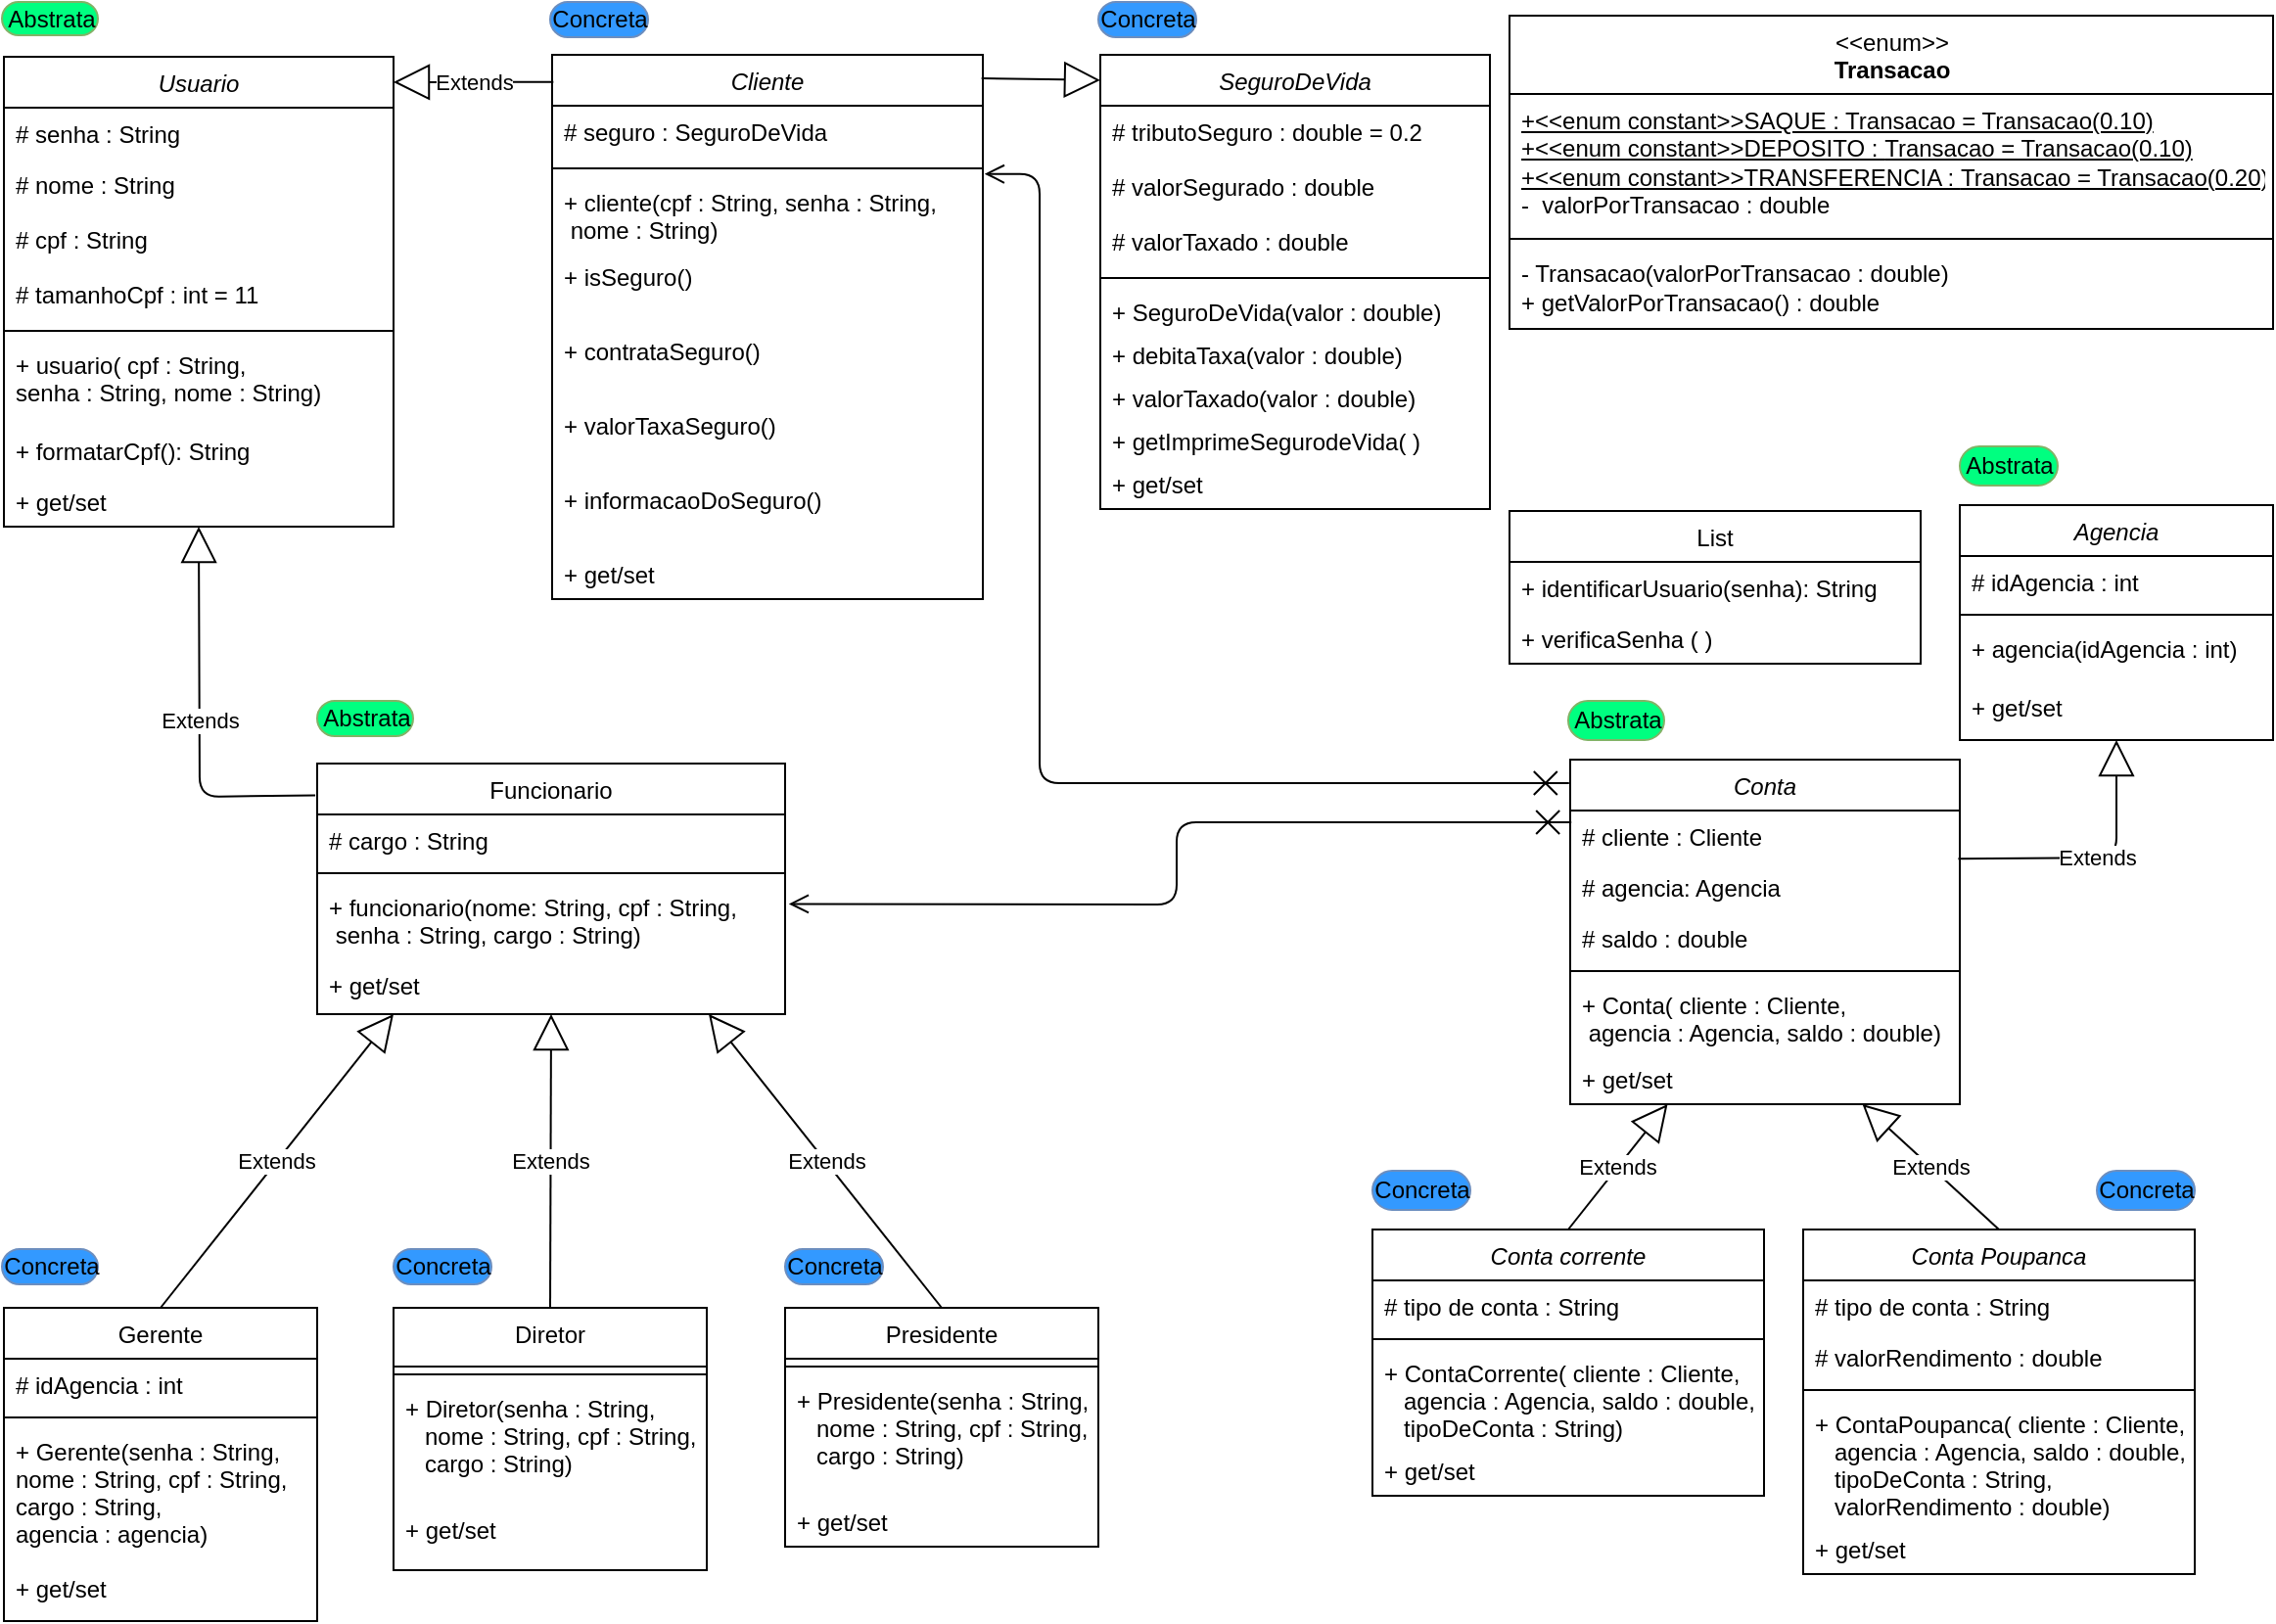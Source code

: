 <mxfile version="15.2.7" type="device" pages="2"><diagram id="C5RBs43oDa-KdzZeNtuy" name="Diagrama de Classes"><mxGraphModel dx="2016" dy="1168" grid="1" gridSize="10" guides="1" tooltips="1" connect="1" arrows="1" fold="1" page="1" pageScale="1" pageWidth="1169" pageHeight="827" math="0" shadow="0"><root><mxCell id="WIyWlLk6GJQsqaUBKTNV-0"/><mxCell id="WIyWlLk6GJQsqaUBKTNV-1" parent="WIyWlLk6GJQsqaUBKTNV-0"/><mxCell id="zkfFHV4jXpPFQw0GAbJ--0" value="Cliente" style="swimlane;fontStyle=2;align=center;verticalAlign=top;childLayout=stackLayout;horizontal=1;startSize=26;horizontalStack=0;resizeParent=1;resizeLast=0;collapsible=1;marginBottom=0;rounded=0;shadow=0;strokeWidth=1;" parent="WIyWlLk6GJQsqaUBKTNV-1" vertex="1"><mxGeometry x="-879" y="-800" width="220" height="278" as="geometry"><mxRectangle x="230" y="140" width="160" height="26" as="alternateBounds"/></mxGeometry></mxCell><mxCell id="QbFFDwUPYMrTCS0TCnIL-35" value="# seguro : SeguroDeVida" style="text;align=left;verticalAlign=top;spacingLeft=4;spacingRight=4;overflow=hidden;rotatable=0;points=[[0,0.5],[1,0.5]];portConstraint=eastwest;rounded=0;shadow=0;html=0;" parent="zkfFHV4jXpPFQw0GAbJ--0" vertex="1"><mxGeometry y="26" width="220" height="28" as="geometry"/></mxCell><mxCell id="zkfFHV4jXpPFQw0GAbJ--4" value="" style="line;html=1;strokeWidth=1;align=left;verticalAlign=middle;spacingTop=-1;spacingLeft=3;spacingRight=3;rotatable=0;labelPosition=right;points=[];portConstraint=eastwest;" parent="zkfFHV4jXpPFQw0GAbJ--0" vertex="1"><mxGeometry y="54" width="220" height="8" as="geometry"/></mxCell><mxCell id="zkfFHV4jXpPFQw0GAbJ--5" value="+ cliente(cpf : String, senha : String,&#10; nome : String)" style="text;align=left;verticalAlign=top;spacingLeft=4;spacingRight=4;overflow=hidden;rotatable=0;points=[[0,0.5],[1,0.5]];portConstraint=eastwest;" parent="zkfFHV4jXpPFQw0GAbJ--0" vertex="1"><mxGeometry y="62" width="220" height="38" as="geometry"/></mxCell><mxCell id="LfbIgIa1Yg919dlZeUTP-5" value="+ isSeguro()" style="text;align=left;verticalAlign=top;spacingLeft=4;spacingRight=4;overflow=hidden;rotatable=0;points=[[0,0.5],[1,0.5]];portConstraint=eastwest;" parent="zkfFHV4jXpPFQw0GAbJ--0" vertex="1"><mxGeometry y="100" width="220" height="38" as="geometry"/></mxCell><mxCell id="LfbIgIa1Yg919dlZeUTP-6" value="+ contrataSeguro()" style="text;align=left;verticalAlign=top;spacingLeft=4;spacingRight=4;overflow=hidden;rotatable=0;points=[[0,0.5],[1,0.5]];portConstraint=eastwest;" parent="zkfFHV4jXpPFQw0GAbJ--0" vertex="1"><mxGeometry y="138" width="220" height="38" as="geometry"/></mxCell><mxCell id="LfbIgIa1Yg919dlZeUTP-7" value="+ valorTaxaSeguro()" style="text;align=left;verticalAlign=top;spacingLeft=4;spacingRight=4;overflow=hidden;rotatable=0;points=[[0,0.5],[1,0.5]];portConstraint=eastwest;" parent="zkfFHV4jXpPFQw0GAbJ--0" vertex="1"><mxGeometry y="176" width="220" height="38" as="geometry"/></mxCell><mxCell id="LfbIgIa1Yg919dlZeUTP-8" value="+ informacaoDoSeguro()" style="text;align=left;verticalAlign=top;spacingLeft=4;spacingRight=4;overflow=hidden;rotatable=0;points=[[0,0.5],[1,0.5]];portConstraint=eastwest;" parent="zkfFHV4jXpPFQw0GAbJ--0" vertex="1"><mxGeometry y="214" width="220" height="38" as="geometry"/></mxCell><mxCell id="LfbIgIa1Yg919dlZeUTP-10" value="+ get/set" style="text;align=left;verticalAlign=top;spacingLeft=4;spacingRight=4;overflow=hidden;rotatable=0;points=[[0,0.5],[1,0.5]];portConstraint=eastwest;" parent="zkfFHV4jXpPFQw0GAbJ--0" vertex="1"><mxGeometry y="252" width="220" height="26" as="geometry"/></mxCell><mxCell id="zkfFHV4jXpPFQw0GAbJ--6" value="Funcionario" style="swimlane;fontStyle=0;align=center;verticalAlign=top;childLayout=stackLayout;horizontal=1;startSize=26;horizontalStack=0;resizeParent=1;resizeLast=0;collapsible=1;marginBottom=0;rounded=0;shadow=0;strokeWidth=1;" parent="WIyWlLk6GJQsqaUBKTNV-1" vertex="1"><mxGeometry x="-999" y="-438" width="239" height="128" as="geometry"><mxRectangle x="130" y="380" width="160" height="26" as="alternateBounds"/></mxGeometry></mxCell><mxCell id="zkfFHV4jXpPFQw0GAbJ--11" value="# cargo : String" style="text;align=left;verticalAlign=top;spacingLeft=4;spacingRight=4;overflow=hidden;rotatable=0;points=[[0,0.5],[1,0.5]];portConstraint=eastwest;" parent="zkfFHV4jXpPFQw0GAbJ--6" vertex="1"><mxGeometry y="26" width="239" height="26" as="geometry"/></mxCell><mxCell id="zkfFHV4jXpPFQw0GAbJ--9" value="" style="line;html=1;strokeWidth=1;align=left;verticalAlign=middle;spacingTop=-1;spacingLeft=3;spacingRight=3;rotatable=0;labelPosition=right;points=[];portConstraint=eastwest;" parent="zkfFHV4jXpPFQw0GAbJ--6" vertex="1"><mxGeometry y="52" width="239" height="8" as="geometry"/></mxCell><mxCell id="QbFFDwUPYMrTCS0TCnIL-40" value="+ funcionario(nome: String, cpf : String,&#10; senha : String, cargo : String)" style="text;align=left;verticalAlign=top;spacingLeft=4;spacingRight=4;overflow=hidden;rotatable=0;points=[[0,0.5],[1,0.5]];portConstraint=eastwest;" parent="zkfFHV4jXpPFQw0GAbJ--6" vertex="1"><mxGeometry y="60" width="239" height="40" as="geometry"/></mxCell><mxCell id="LfbIgIa1Yg919dlZeUTP-16" value="+ get/set" style="text;align=left;verticalAlign=top;spacingLeft=4;spacingRight=4;overflow=hidden;rotatable=0;points=[[0,0.5],[1,0.5]];portConstraint=eastwest;" parent="zkfFHV4jXpPFQw0GAbJ--6" vertex="1"><mxGeometry y="100" width="239" height="26" as="geometry"/></mxCell><mxCell id="zkfFHV4jXpPFQw0GAbJ--13" value="Presidente" style="swimlane;fontStyle=0;align=center;verticalAlign=top;childLayout=stackLayout;horizontal=1;startSize=26;horizontalStack=0;resizeParent=1;resizeLast=0;collapsible=1;marginBottom=0;rounded=0;shadow=0;strokeWidth=1;" parent="WIyWlLk6GJQsqaUBKTNV-1" vertex="1"><mxGeometry x="-760" y="-160" width="160" height="122" as="geometry"><mxRectangle x="340" y="380" width="170" height="26" as="alternateBounds"/></mxGeometry></mxCell><mxCell id="zkfFHV4jXpPFQw0GAbJ--15" value="" style="line;html=1;strokeWidth=1;align=left;verticalAlign=middle;spacingTop=-1;spacingLeft=3;spacingRight=3;rotatable=0;labelPosition=right;points=[];portConstraint=eastwest;" parent="zkfFHV4jXpPFQw0GAbJ--13" vertex="1"><mxGeometry y="26" width="160" height="8" as="geometry"/></mxCell><mxCell id="LfbIgIa1Yg919dlZeUTP-31" value="+ Presidente(senha : String,&#10;   nome : String, cpf : String,&#10;   cargo : String)" style="text;align=left;verticalAlign=top;spacingLeft=4;spacingRight=4;overflow=hidden;rotatable=0;points=[[0,0.5],[1,0.5]];portConstraint=eastwest;" parent="zkfFHV4jXpPFQw0GAbJ--13" vertex="1"><mxGeometry y="34" width="160" height="62" as="geometry"/></mxCell><mxCell id="LfbIgIa1Yg919dlZeUTP-15" value="+ get/set" style="text;align=left;verticalAlign=top;spacingLeft=4;spacingRight=4;overflow=hidden;rotatable=0;points=[[0,0.5],[1,0.5]];portConstraint=eastwest;" parent="zkfFHV4jXpPFQw0GAbJ--13" vertex="1"><mxGeometry y="96" width="160" height="26" as="geometry"/></mxCell><mxCell id="4KtoaAKaffqMT04K25D1-0" value="Conta" style="swimlane;fontStyle=2;align=center;verticalAlign=top;childLayout=stackLayout;horizontal=1;startSize=26;horizontalStack=0;resizeParent=1;resizeLast=0;collapsible=1;marginBottom=0;rounded=0;shadow=0;strokeWidth=1;" parent="WIyWlLk6GJQsqaUBKTNV-1" vertex="1"><mxGeometry x="-359" y="-440" width="199" height="176" as="geometry"><mxRectangle x="230" y="140" width="160" height="26" as="alternateBounds"/></mxGeometry></mxCell><mxCell id="4KtoaAKaffqMT04K25D1-1" value="# cliente : Cliente" style="text;align=left;verticalAlign=top;spacingLeft=4;spacingRight=4;overflow=hidden;rotatable=0;points=[[0,0.5],[1,0.5]];portConstraint=eastwest;" parent="4KtoaAKaffqMT04K25D1-0" vertex="1"><mxGeometry y="26" width="199" height="26" as="geometry"/></mxCell><mxCell id="LfbIgIa1Yg919dlZeUTP-0" value="# agencia: Agencia" style="text;align=left;verticalAlign=top;spacingLeft=4;spacingRight=4;overflow=hidden;rotatable=0;points=[[0,0.5],[1,0.5]];portConstraint=eastwest;" parent="4KtoaAKaffqMT04K25D1-0" vertex="1"><mxGeometry y="52" width="199" height="26" as="geometry"/></mxCell><mxCell id="4KtoaAKaffqMT04K25D1-3" value="# saldo : double" style="text;align=left;verticalAlign=top;spacingLeft=4;spacingRight=4;overflow=hidden;rotatable=0;points=[[0,0.5],[1,0.5]];portConstraint=eastwest;rounded=0;shadow=0;html=0;" parent="4KtoaAKaffqMT04K25D1-0" vertex="1"><mxGeometry y="78" width="199" height="26" as="geometry"/></mxCell><mxCell id="4KtoaAKaffqMT04K25D1-4" value="" style="line;html=1;strokeWidth=1;align=left;verticalAlign=middle;spacingTop=-1;spacingLeft=3;spacingRight=3;rotatable=0;labelPosition=right;points=[];portConstraint=eastwest;" parent="4KtoaAKaffqMT04K25D1-0" vertex="1"><mxGeometry y="104" width="199" height="8" as="geometry"/></mxCell><mxCell id="QbFFDwUPYMrTCS0TCnIL-39" value="+ Conta( cliente : Cliente,&#10; agencia : Agencia, saldo : double)" style="text;align=left;verticalAlign=top;spacingLeft=4;spacingRight=4;overflow=hidden;rotatable=0;points=[[0,0.5],[1,0.5]];portConstraint=eastwest;rounded=0;shadow=0;html=0;" parent="4KtoaAKaffqMT04K25D1-0" vertex="1"><mxGeometry y="112" width="199" height="38" as="geometry"/></mxCell><mxCell id="LfbIgIa1Yg919dlZeUTP-12" value="+ get/set" style="text;align=left;verticalAlign=top;spacingLeft=4;spacingRight=4;overflow=hidden;rotatable=0;points=[[0,0.5],[1,0.5]];portConstraint=eastwest;" parent="4KtoaAKaffqMT04K25D1-0" vertex="1"><mxGeometry y="150" width="199" height="26" as="geometry"/></mxCell><mxCell id="4KtoaAKaffqMT04K25D1-6" value="Conta corrente" style="swimlane;fontStyle=2;align=center;verticalAlign=top;childLayout=stackLayout;horizontal=1;startSize=26;horizontalStack=0;resizeParent=1;resizeLast=0;collapsible=1;marginBottom=0;rounded=0;shadow=0;strokeWidth=1;" parent="WIyWlLk6GJQsqaUBKTNV-1" vertex="1"><mxGeometry x="-460" y="-200" width="200" height="136" as="geometry"><mxRectangle x="230" y="140" width="160" height="26" as="alternateBounds"/></mxGeometry></mxCell><mxCell id="4KtoaAKaffqMT04K25D1-7" value="# tipo de conta : String" style="text;align=left;verticalAlign=top;spacingLeft=4;spacingRight=4;overflow=hidden;rotatable=0;points=[[0,0.5],[1,0.5]];portConstraint=eastwest;" parent="4KtoaAKaffqMT04K25D1-6" vertex="1"><mxGeometry y="26" width="200" height="26" as="geometry"/></mxCell><mxCell id="4KtoaAKaffqMT04K25D1-9" value="" style="line;html=1;strokeWidth=1;align=left;verticalAlign=middle;spacingTop=-1;spacingLeft=3;spacingRight=3;rotatable=0;labelPosition=right;points=[];portConstraint=eastwest;" parent="4KtoaAKaffqMT04K25D1-6" vertex="1"><mxGeometry y="52" width="200" height="8" as="geometry"/></mxCell><mxCell id="LfbIgIa1Yg919dlZeUTP-32" value="+ ContaCorrente( cliente : Cliente,&#10;   agencia : Agencia, saldo : double, &#10;   tipoDeConta : String)" style="text;align=left;verticalAlign=top;spacingLeft=4;spacingRight=4;overflow=hidden;rotatable=0;points=[[0,0.5],[1,0.5]];portConstraint=eastwest;rounded=0;shadow=0;html=0;" parent="4KtoaAKaffqMT04K25D1-6" vertex="1"><mxGeometry y="60" width="200" height="50" as="geometry"/></mxCell><mxCell id="LfbIgIa1Yg919dlZeUTP-17" value="+ get/set" style="text;align=left;verticalAlign=top;spacingLeft=4;spacingRight=4;overflow=hidden;rotatable=0;points=[[0,0.5],[1,0.5]];portConstraint=eastwest;" parent="4KtoaAKaffqMT04K25D1-6" vertex="1"><mxGeometry y="110" width="200" height="26" as="geometry"/></mxCell><mxCell id="4KtoaAKaffqMT04K25D1-12" value="Conta Poupanca" style="swimlane;fontStyle=2;align=center;verticalAlign=top;childLayout=stackLayout;horizontal=1;startSize=26;horizontalStack=0;resizeParent=1;resizeLast=0;collapsible=1;marginBottom=0;rounded=0;shadow=0;strokeWidth=1;flipH=0;" parent="WIyWlLk6GJQsqaUBKTNV-1" vertex="1"><mxGeometry x="-240" y="-200" width="200" height="176" as="geometry"><mxRectangle x="230" y="140" width="160" height="26" as="alternateBounds"/></mxGeometry></mxCell><mxCell id="4KtoaAKaffqMT04K25D1-13" value="# tipo de conta : String" style="text;align=left;verticalAlign=top;spacingLeft=4;spacingRight=4;overflow=hidden;rotatable=0;points=[[0,0.5],[1,0.5]];portConstraint=eastwest;" parent="4KtoaAKaffqMT04K25D1-12" vertex="1"><mxGeometry y="26" width="200" height="26" as="geometry"/></mxCell><mxCell id="rZkPJsxUIZflsDal4IxP-16" value="# valorRendimento : double" style="text;align=left;verticalAlign=top;spacingLeft=4;spacingRight=4;overflow=hidden;rotatable=0;points=[[0,0.5],[1,0.5]];portConstraint=eastwest;" parent="4KtoaAKaffqMT04K25D1-12" vertex="1"><mxGeometry y="52" width="200" height="26" as="geometry"/></mxCell><mxCell id="4KtoaAKaffqMT04K25D1-14" value="" style="line;html=1;strokeWidth=1;align=left;verticalAlign=middle;spacingTop=-1;spacingLeft=3;spacingRight=3;rotatable=0;labelPosition=right;points=[];portConstraint=eastwest;" parent="4KtoaAKaffqMT04K25D1-12" vertex="1"><mxGeometry y="78" width="200" height="8" as="geometry"/></mxCell><mxCell id="LfbIgIa1Yg919dlZeUTP-33" value="+ ContaPoupanca( cliente : Cliente,&#10;   agencia : Agencia, saldo : double, &#10;   tipoDeConta : String, &#10;   valorRendimento : double)" style="text;align=left;verticalAlign=top;spacingLeft=4;spacingRight=4;overflow=hidden;rotatable=0;points=[[0,0.5],[1,0.5]];portConstraint=eastwest;rounded=0;shadow=0;html=0;" parent="4KtoaAKaffqMT04K25D1-12" vertex="1"><mxGeometry y="86" width="200" height="64" as="geometry"/></mxCell><mxCell id="LfbIgIa1Yg919dlZeUTP-18" value="+ get/set" style="text;align=left;verticalAlign=top;spacingLeft=4;spacingRight=4;overflow=hidden;rotatable=0;points=[[0,0.5],[1,0.5]];portConstraint=eastwest;" parent="4KtoaAKaffqMT04K25D1-12" vertex="1"><mxGeometry y="150" width="200" height="26" as="geometry"/></mxCell><mxCell id="4KtoaAKaffqMT04K25D1-17" value="Gerente" style="swimlane;fontStyle=0;align=center;verticalAlign=top;childLayout=stackLayout;horizontal=1;startSize=26;horizontalStack=0;resizeParent=1;resizeLast=0;collapsible=1;marginBottom=0;rounded=0;shadow=0;strokeWidth=1;" parent="WIyWlLk6GJQsqaUBKTNV-1" vertex="1"><mxGeometry x="-1159" y="-160" width="160" height="160" as="geometry"><mxRectangle x="130" y="380" width="160" height="26" as="alternateBounds"/></mxGeometry></mxCell><mxCell id="4KtoaAKaffqMT04K25D1-18" value="# idAgencia : int" style="text;align=left;verticalAlign=top;spacingLeft=4;spacingRight=4;overflow=hidden;rotatable=0;points=[[0,0.5],[1,0.5]];portConstraint=eastwest;rounded=0;shadow=0;html=0;" parent="4KtoaAKaffqMT04K25D1-17" vertex="1"><mxGeometry y="26" width="160" height="26" as="geometry"/></mxCell><mxCell id="4KtoaAKaffqMT04K25D1-19" value="" style="line;html=1;strokeWidth=1;align=left;verticalAlign=middle;spacingTop=-1;spacingLeft=3;spacingRight=3;rotatable=0;labelPosition=right;points=[];portConstraint=eastwest;" parent="4KtoaAKaffqMT04K25D1-17" vertex="1"><mxGeometry y="52" width="160" height="8" as="geometry"/></mxCell><mxCell id="LfbIgIa1Yg919dlZeUTP-28" value="+ Gerente(senha : String,&#10;nome : String, cpf : String,&#10;cargo : String, &#10;agencia : agencia)" style="text;align=left;verticalAlign=top;spacingLeft=4;spacingRight=4;overflow=hidden;rotatable=0;points=[[0,0.5],[1,0.5]];portConstraint=eastwest;" parent="4KtoaAKaffqMT04K25D1-17" vertex="1"><mxGeometry y="60" width="160" height="70" as="geometry"/></mxCell><mxCell id="LfbIgIa1Yg919dlZeUTP-13" value="+ get/set" style="text;align=left;verticalAlign=top;spacingLeft=4;spacingRight=4;overflow=hidden;rotatable=0;points=[[0,0.5],[1,0.5]];portConstraint=eastwest;" parent="4KtoaAKaffqMT04K25D1-17" vertex="1"><mxGeometry y="130" width="160" height="26" as="geometry"/></mxCell><mxCell id="4KtoaAKaffqMT04K25D1-22" value="Diretor" style="swimlane;fontStyle=0;align=center;verticalAlign=top;childLayout=stackLayout;horizontal=1;startSize=30;horizontalStack=0;resizeParent=1;resizeLast=0;collapsible=1;marginBottom=0;rounded=0;shadow=0;strokeWidth=1;" parent="WIyWlLk6GJQsqaUBKTNV-1" vertex="1"><mxGeometry x="-960" y="-160" width="160" height="134" as="geometry"><mxRectangle x="340" y="380" width="170" height="26" as="alternateBounds"/></mxGeometry></mxCell><mxCell id="4KtoaAKaffqMT04K25D1-23" value="" style="line;html=1;strokeWidth=1;align=left;verticalAlign=middle;spacingTop=-1;spacingLeft=3;spacingRight=3;rotatable=0;labelPosition=right;points=[];portConstraint=eastwest;" parent="4KtoaAKaffqMT04K25D1-22" vertex="1"><mxGeometry y="30" width="160" height="8" as="geometry"/></mxCell><mxCell id="LfbIgIa1Yg919dlZeUTP-30" value="+ Diretor(senha : String,&#10;   nome : String, cpf : String,&#10;   cargo : String)" style="text;align=left;verticalAlign=top;spacingLeft=4;spacingRight=4;overflow=hidden;rotatable=0;points=[[0,0.5],[1,0.5]];portConstraint=eastwest;" parent="4KtoaAKaffqMT04K25D1-22" vertex="1"><mxGeometry y="38" width="160" height="62" as="geometry"/></mxCell><mxCell id="LfbIgIa1Yg919dlZeUTP-14" value="+ get/set" style="text;align=left;verticalAlign=top;spacingLeft=4;spacingRight=4;overflow=hidden;rotatable=0;points=[[0,0.5],[1,0.5]];portConstraint=eastwest;" parent="4KtoaAKaffqMT04K25D1-22" vertex="1"><mxGeometry y="100" width="160" height="26" as="geometry"/></mxCell><mxCell id="QbFFDwUPYMrTCS0TCnIL-2" value="Extends" style="endArrow=block;endSize=16;endFill=0;html=1;exitX=0.5;exitY=0;exitDx=0;exitDy=0;entryX=0.75;entryY=1;entryDx=0;entryDy=0;" parent="WIyWlLk6GJQsqaUBKTNV-1" source="4KtoaAKaffqMT04K25D1-12" target="4KtoaAKaffqMT04K25D1-0" edge="1"><mxGeometry width="160" relative="1" as="geometry"><mxPoint x="-419" y="-48" as="sourcePoint"/><mxPoint x="-349" y="-148" as="targetPoint"/><Array as="points"/></mxGeometry></mxCell><mxCell id="QbFFDwUPYMrTCS0TCnIL-3" value="Extends" style="endArrow=block;endSize=16;endFill=0;html=1;exitX=0.5;exitY=0;exitDx=0;exitDy=0;entryX=0.5;entryY=1;entryDx=0;entryDy=0;" parent="WIyWlLk6GJQsqaUBKTNV-1" source="4KtoaAKaffqMT04K25D1-22" target="zkfFHV4jXpPFQw0GAbJ--6" edge="1"><mxGeometry width="160" relative="1" as="geometry"><mxPoint x="-938" y="-228" as="sourcePoint"/><mxPoint x="-778" y="-228" as="targetPoint"/></mxGeometry></mxCell><mxCell id="QbFFDwUPYMrTCS0TCnIL-4" value="Extends" style="endArrow=block;endSize=16;endFill=0;html=1;exitX=0.5;exitY=0;exitDx=0;exitDy=0;" parent="WIyWlLk6GJQsqaUBKTNV-1" source="4KtoaAKaffqMT04K25D1-17" edge="1"><mxGeometry width="160" relative="1" as="geometry"><mxPoint x="-1098" y="-228" as="sourcePoint"/><mxPoint x="-960" y="-310" as="targetPoint"/></mxGeometry></mxCell><mxCell id="QbFFDwUPYMrTCS0TCnIL-5" value="Extends" style="endArrow=block;endSize=16;endFill=0;html=1;exitX=0.5;exitY=0;exitDx=0;exitDy=0;" parent="WIyWlLk6GJQsqaUBKTNV-1" source="zkfFHV4jXpPFQw0GAbJ--13" edge="1"><mxGeometry width="160" relative="1" as="geometry"><mxPoint x="-788" y="-228" as="sourcePoint"/><mxPoint x="-799" y="-310" as="targetPoint"/></mxGeometry></mxCell><mxCell id="QbFFDwUPYMrTCS0TCnIL-1" value="Extends" style="endArrow=block;endSize=16;endFill=0;html=1;exitX=0.5;exitY=0;exitDx=0;exitDy=0;entryX=0.25;entryY=1;entryDx=0;entryDy=0;" parent="WIyWlLk6GJQsqaUBKTNV-1" source="4KtoaAKaffqMT04K25D1-6" target="4KtoaAKaffqMT04K25D1-0" edge="1"><mxGeometry width="160" relative="1" as="geometry"><mxPoint x="-519" y="-158" as="sourcePoint"/><mxPoint x="-329" y="-128" as="targetPoint"/></mxGeometry></mxCell><mxCell id="QbFFDwUPYMrTCS0TCnIL-9" value="Concreta" style="html=1;dashed=0;rounded=1;absoluteArcSize=1;arcSize=20;verticalAlign=middle;align=center;fillColor=#3399FF;strokeColor=#6c8ebf;" parent="WIyWlLk6GJQsqaUBKTNV-1" vertex="1"><mxGeometry x="-880" y="-827" width="50" height="18" as="geometry"/></mxCell><mxCell id="QbFFDwUPYMrTCS0TCnIL-11" value="Concreta" style="html=1;dashed=0;rounded=1;absoluteArcSize=1;arcSize=20;verticalAlign=middle;align=center;fillColor=#3399FF;strokeColor=#6c8ebf;" parent="WIyWlLk6GJQsqaUBKTNV-1" vertex="1"><mxGeometry x="-1160" y="-190" width="49" height="18" as="geometry"/></mxCell><mxCell id="QbFFDwUPYMrTCS0TCnIL-12" value="Concreta" style="html=1;dashed=0;rounded=1;absoluteArcSize=1;arcSize=20;verticalAlign=middle;align=center;fillColor=#3399FF;strokeColor=#6c8ebf;" parent="WIyWlLk6GJQsqaUBKTNV-1" vertex="1"><mxGeometry x="-960" y="-190" width="50" height="18" as="geometry"/></mxCell><mxCell id="QbFFDwUPYMrTCS0TCnIL-13" value="Concreta" style="html=1;dashed=0;rounded=1;absoluteArcSize=1;arcSize=20;verticalAlign=middle;align=center;fillColor=#3399FF;strokeColor=#6c8ebf;" parent="WIyWlLk6GJQsqaUBKTNV-1" vertex="1"><mxGeometry x="-760" y="-190" width="50" height="18" as="geometry"/></mxCell><mxCell id="QbFFDwUPYMrTCS0TCnIL-14" value="Concreta" style="html=1;dashed=0;rounded=1;absoluteArcSize=1;arcSize=20;verticalAlign=middle;align=center;fillColor=#3399FF;strokeColor=#6c8ebf;" parent="WIyWlLk6GJQsqaUBKTNV-1" vertex="1"><mxGeometry x="-460" y="-230" width="50" height="20" as="geometry"/></mxCell><mxCell id="QbFFDwUPYMrTCS0TCnIL-15" value="Concreta" style="html=1;dashed=0;rounded=1;absoluteArcSize=1;arcSize=20;verticalAlign=middle;align=center;fillColor=#3399FF;strokeColor=#6c8ebf;" parent="WIyWlLk6GJQsqaUBKTNV-1" vertex="1"><mxGeometry x="-90" y="-230" width="50" height="20" as="geometry"/></mxCell><mxCell id="QbFFDwUPYMrTCS0TCnIL-16" value="Abstrata" style="html=1;dashed=0;rounded=1;absoluteArcSize=1;arcSize=20;verticalAlign=middle;align=center;fillColor=#00FF80;strokeColor=#82b366;" parent="WIyWlLk6GJQsqaUBKTNV-1" vertex="1"><mxGeometry x="-999" y="-470" width="49" height="18" as="geometry"/></mxCell><mxCell id="QbFFDwUPYMrTCS0TCnIL-19" value="Abstrata" style="html=1;dashed=0;rounded=1;absoluteArcSize=1;arcSize=20;verticalAlign=middle;align=center;fillColor=#00FF80;strokeColor=#82b366;" parent="WIyWlLk6GJQsqaUBKTNV-1" vertex="1"><mxGeometry x="-360" y="-470" width="49" height="20" as="geometry"/></mxCell><mxCell id="QbFFDwUPYMrTCS0TCnIL-22" value="" style="endArrow=open;startArrow=cross;endFill=0;startFill=0;endSize=8;startSize=10;html=1;exitX=-0.003;exitY=0.068;exitDx=0;exitDy=0;exitPerimeter=0;entryX=1.004;entryY=-0.031;entryDx=0;entryDy=0;entryPerimeter=0;" parent="WIyWlLk6GJQsqaUBKTNV-1" source="4KtoaAKaffqMT04K25D1-0" target="zkfFHV4jXpPFQw0GAbJ--5" edge="1"><mxGeometry width="160" relative="1" as="geometry"><mxPoint x="-799" y="-718" as="sourcePoint"/><mxPoint x="-660" y="-737" as="targetPoint"/><Array as="points"><mxPoint x="-630" y="-428"/><mxPoint x="-630" y="-739"/></Array></mxGeometry></mxCell><mxCell id="QbFFDwUPYMrTCS0TCnIL-23" value="" style="endArrow=open;startArrow=cross;endFill=0;startFill=0;endSize=8;startSize=10;html=1;entryX=1.008;entryY=0.293;entryDx=0;entryDy=0;entryPerimeter=0;exitX=0.003;exitY=0.232;exitDx=0;exitDy=0;exitPerimeter=0;" parent="WIyWlLk6GJQsqaUBKTNV-1" source="4KtoaAKaffqMT04K25D1-1" target="QbFFDwUPYMrTCS0TCnIL-40" edge="1"><mxGeometry width="160" relative="1" as="geometry"><mxPoint x="-481" y="-480" as="sourcePoint"/><mxPoint x="-750" y="-420" as="targetPoint"/><Array as="points"><mxPoint x="-400" y="-408"/><mxPoint x="-560" y="-408"/><mxPoint x="-560" y="-366"/></Array></mxGeometry></mxCell><mxCell id="QbFFDwUPYMrTCS0TCnIL-32" value="&amp;lt;&amp;lt;enum&amp;gt;&amp;gt;&lt;br&gt;&lt;b&gt;Transacao&lt;/b&gt;" style="swimlane;fontStyle=0;align=center;verticalAlign=top;childLayout=stackLayout;horizontal=1;startSize=40;horizontalStack=0;resizeParent=1;resizeParentMax=0;resizeLast=0;collapsible=0;marginBottom=0;html=1;" parent="WIyWlLk6GJQsqaUBKTNV-1" vertex="1"><mxGeometry x="-390" y="-820" width="390" height="160" as="geometry"/></mxCell><mxCell id="4ah1dCuO7zbOg7GCQBhM-1" value="&lt;u&gt;+&amp;lt;&amp;lt;enum constant&amp;gt;&amp;gt;SAQUE : Transacao = Transacao(0.10)&lt;/u&gt;&lt;u&gt;&lt;br&gt;+&amp;lt;&amp;lt;enum constant&amp;gt;&amp;gt;DEPOSITO :&amp;nbsp;&lt;/u&gt;&lt;u&gt;Transacao = Transacao(0.10)&lt;/u&gt;&lt;u&gt;&lt;br&gt;&lt;/u&gt;&lt;u&gt;+&amp;lt;&amp;lt;enum constant&amp;gt;&amp;gt;TRANSFERENCIA :&amp;nbsp;&lt;/u&gt;&lt;u&gt;Transacao = Transacao(0.20)&lt;br&gt;&lt;/u&gt;-&amp;nbsp;&amp;nbsp;valorPorTransacao&amp;nbsp;: double&lt;u&gt;&lt;br&gt;&lt;/u&gt;" style="text;html=1;strokeColor=none;fillColor=none;align=left;verticalAlign=middle;spacingLeft=4;spacingRight=4;overflow=hidden;rotatable=0;points=[[0,0.5],[1,0.5]];portConstraint=eastwest;" parent="QbFFDwUPYMrTCS0TCnIL-32" vertex="1"><mxGeometry y="40" width="390" height="70" as="geometry"/></mxCell><mxCell id="4ah1dCuO7zbOg7GCQBhM-2" value="" style="line;html=1;strokeWidth=1;align=left;verticalAlign=middle;spacingTop=-1;spacingLeft=3;spacingRight=3;rotatable=0;labelPosition=right;points=[];portConstraint=eastwest;" parent="QbFFDwUPYMrTCS0TCnIL-32" vertex="1"><mxGeometry y="110" width="390" height="8" as="geometry"/></mxCell><mxCell id="QbFFDwUPYMrTCS0TCnIL-33" value="- Transacao(valorPorTransacao : double)&lt;br&gt;+ getValorPorTransacao() : double&amp;nbsp;" style="text;html=1;strokeColor=none;fillColor=none;align=left;verticalAlign=middle;spacingLeft=4;spacingRight=4;overflow=hidden;rotatable=0;points=[[0,0.5],[1,0.5]];portConstraint=eastwest;" parent="QbFFDwUPYMrTCS0TCnIL-32" vertex="1"><mxGeometry y="118" width="390" height="42" as="geometry"/></mxCell><mxCell id="4ah1dCuO7zbOg7GCQBhM-3" value="Agencia" style="swimlane;fontStyle=2;align=center;verticalAlign=top;childLayout=stackLayout;horizontal=1;startSize=26;horizontalStack=0;resizeParent=1;resizeLast=0;collapsible=1;marginBottom=0;rounded=0;shadow=0;strokeWidth=1;" parent="WIyWlLk6GJQsqaUBKTNV-1" vertex="1"><mxGeometry x="-160" y="-570" width="160" height="120" as="geometry"><mxRectangle x="230" y="140" width="160" height="26" as="alternateBounds"/></mxGeometry></mxCell><mxCell id="4ah1dCuO7zbOg7GCQBhM-6" value="# idAgencia : int" style="text;align=left;verticalAlign=top;spacingLeft=4;spacingRight=4;overflow=hidden;rotatable=0;points=[[0,0.5],[1,0.5]];portConstraint=eastwest;rounded=0;shadow=0;html=0;" parent="4ah1dCuO7zbOg7GCQBhM-3" vertex="1"><mxGeometry y="26" width="160" height="26" as="geometry"/></mxCell><mxCell id="4ah1dCuO7zbOg7GCQBhM-7" value="" style="line;html=1;strokeWidth=1;align=left;verticalAlign=middle;spacingTop=-1;spacingLeft=3;spacingRight=3;rotatable=0;labelPosition=right;points=[];portConstraint=eastwest;" parent="4ah1dCuO7zbOg7GCQBhM-3" vertex="1"><mxGeometry y="52" width="160" height="8" as="geometry"/></mxCell><mxCell id="4ah1dCuO7zbOg7GCQBhM-10" value="+ agencia(idAgencia : int)" style="text;align=left;verticalAlign=top;spacingLeft=4;spacingRight=4;overflow=hidden;rotatable=0;points=[[0,0.5],[1,0.5]];portConstraint=eastwest;rounded=0;shadow=0;html=0;" parent="4ah1dCuO7zbOg7GCQBhM-3" vertex="1"><mxGeometry y="60" width="160" height="30" as="geometry"/></mxCell><mxCell id="LfbIgIa1Yg919dlZeUTP-19" value="+ get/set" style="text;align=left;verticalAlign=top;spacingLeft=4;spacingRight=4;overflow=hidden;rotatable=0;points=[[0,0.5],[1,0.5]];portConstraint=eastwest;" parent="4ah1dCuO7zbOg7GCQBhM-3" vertex="1"><mxGeometry y="90" width="160" height="26" as="geometry"/></mxCell><mxCell id="rZkPJsxUIZflsDal4IxP-1" value="Extends" style="endArrow=block;endSize=16;endFill=0;html=1;exitX=0.003;exitY=0.05;exitDx=0;exitDy=0;exitPerimeter=0;entryX=1;entryY=0.054;entryDx=0;entryDy=0;entryPerimeter=0;" parent="WIyWlLk6GJQsqaUBKTNV-1" source="zkfFHV4jXpPFQw0GAbJ--0" target="rZkPJsxUIZflsDal4IxP-3" edge="1"><mxGeometry width="160" relative="1" as="geometry"><mxPoint x="-980" y="-520" as="sourcePoint"/><mxPoint x="-930" y="-770" as="targetPoint"/></mxGeometry></mxCell><mxCell id="rZkPJsxUIZflsDal4IxP-2" value="Extends" style="endArrow=block;endSize=16;endFill=0;html=1;entryX=0.5;entryY=1;entryDx=0;entryDy=0;exitX=-0.004;exitY=0.127;exitDx=0;exitDy=0;exitPerimeter=0;" parent="WIyWlLk6GJQsqaUBKTNV-1" source="zkfFHV4jXpPFQw0GAbJ--6" target="rZkPJsxUIZflsDal4IxP-3" edge="1"><mxGeometry width="160" relative="1" as="geometry"><mxPoint x="-1010" y="-420" as="sourcePoint"/><mxPoint x="-1040" y="-570" as="targetPoint"/><Array as="points"><mxPoint x="-1059" y="-421"/></Array></mxGeometry></mxCell><mxCell id="rZkPJsxUIZflsDal4IxP-3" value="Usuario" style="swimlane;fontStyle=2;align=center;verticalAlign=top;childLayout=stackLayout;horizontal=1;startSize=26;horizontalStack=0;resizeParent=1;resizeLast=0;collapsible=1;marginBottom=0;rounded=0;shadow=0;strokeWidth=1;" parent="WIyWlLk6GJQsqaUBKTNV-1" vertex="1"><mxGeometry x="-1159" y="-799" width="199" height="240" as="geometry"><mxRectangle x="230" y="140" width="160" height="26" as="alternateBounds"/></mxGeometry></mxCell><mxCell id="rZkPJsxUIZflsDal4IxP-4" value="# senha : String" style="text;align=left;verticalAlign=top;spacingLeft=4;spacingRight=4;overflow=hidden;rotatable=0;points=[[0,0.5],[1,0.5]];portConstraint=eastwest;" parent="rZkPJsxUIZflsDal4IxP-3" vertex="1"><mxGeometry y="26" width="199" height="26" as="geometry"/></mxCell><mxCell id="rZkPJsxUIZflsDal4IxP-5" value="# nome : String" style="text;align=left;verticalAlign=top;spacingLeft=4;spacingRight=4;overflow=hidden;rotatable=0;points=[[0,0.5],[1,0.5]];portConstraint=eastwest;rounded=0;shadow=0;html=0;" parent="rZkPJsxUIZflsDal4IxP-3" vertex="1"><mxGeometry y="52" width="199" height="28" as="geometry"/></mxCell><mxCell id="rZkPJsxUIZflsDal4IxP-6" value="# cpf : String" style="text;align=left;verticalAlign=top;spacingLeft=4;spacingRight=4;overflow=hidden;rotatable=0;points=[[0,0.5],[1,0.5]];portConstraint=eastwest;rounded=0;shadow=0;html=0;" parent="rZkPJsxUIZflsDal4IxP-3" vertex="1"><mxGeometry y="80" width="199" height="28" as="geometry"/></mxCell><mxCell id="rZkPJsxUIZflsDal4IxP-19" value="# tamanhoCpf : int = 11" style="text;align=left;verticalAlign=top;spacingLeft=4;spacingRight=4;overflow=hidden;rotatable=0;points=[[0,0.5],[1,0.5]];portConstraint=eastwest;rounded=0;shadow=0;html=0;" parent="rZkPJsxUIZflsDal4IxP-3" vertex="1"><mxGeometry y="108" width="199" height="28" as="geometry"/></mxCell><mxCell id="rZkPJsxUIZflsDal4IxP-8" value="" style="line;html=1;strokeWidth=1;align=left;verticalAlign=middle;spacingTop=-1;spacingLeft=3;spacingRight=3;rotatable=0;labelPosition=right;points=[];portConstraint=eastwest;" parent="rZkPJsxUIZflsDal4IxP-3" vertex="1"><mxGeometry y="136" width="199" height="8" as="geometry"/></mxCell><mxCell id="rZkPJsxUIZflsDal4IxP-9" value="+ usuario( cpf : String, &#10;senha : String, nome : String)" style="text;align=left;verticalAlign=top;spacingLeft=4;spacingRight=4;overflow=hidden;rotatable=0;points=[[0,0.5],[1,0.5]];portConstraint=eastwest;" parent="rZkPJsxUIZflsDal4IxP-3" vertex="1"><mxGeometry y="144" width="199" height="44" as="geometry"/></mxCell><mxCell id="rZkPJsxUIZflsDal4IxP-20" value="+ formatarCpf(): String" style="text;align=left;verticalAlign=top;spacingLeft=4;spacingRight=4;overflow=hidden;rotatable=0;points=[[0,0.5],[1,0.5]];portConstraint=eastwest;" parent="rZkPJsxUIZflsDal4IxP-3" vertex="1"><mxGeometry y="188" width="199" height="26" as="geometry"/></mxCell><mxCell id="LfbIgIa1Yg919dlZeUTP-9" value="+ get/set" style="text;align=left;verticalAlign=top;spacingLeft=4;spacingRight=4;overflow=hidden;rotatable=0;points=[[0,0.5],[1,0.5]];portConstraint=eastwest;" parent="rZkPJsxUIZflsDal4IxP-3" vertex="1"><mxGeometry y="214" width="199" height="26" as="geometry"/></mxCell><mxCell id="rZkPJsxUIZflsDal4IxP-13" value="Abstrata" style="html=1;dashed=0;rounded=1;absoluteArcSize=1;arcSize=20;verticalAlign=middle;align=center;fillColor=#00FF80;strokeColor=#82b366;" parent="WIyWlLk6GJQsqaUBKTNV-1" vertex="1"><mxGeometry x="-1160" y="-827" width="49" height="17" as="geometry"/></mxCell><mxCell id="rZkPJsxUIZflsDal4IxP-14" value="Abstrata" style="html=1;dashed=0;rounded=1;absoluteArcSize=1;arcSize=20;verticalAlign=middle;align=center;fillColor=#00FF80;strokeColor=#82b366;" parent="WIyWlLk6GJQsqaUBKTNV-1" vertex="1"><mxGeometry x="-160" y="-600" width="50" height="20" as="geometry"/></mxCell><mxCell id="rZkPJsxUIZflsDal4IxP-15" value="Extends" style="endArrow=block;endSize=16;endFill=0;html=1;exitX=0.996;exitY=0.945;exitDx=0;exitDy=0;exitPerimeter=0;entryX=0.5;entryY=1;entryDx=0;entryDy=0;" parent="WIyWlLk6GJQsqaUBKTNV-1" source="4KtoaAKaffqMT04K25D1-1" target="4ah1dCuO7zbOg7GCQBhM-3" edge="1"><mxGeometry width="160" relative="1" as="geometry"><mxPoint x="-106.0" y="-358.0" as="sourcePoint"/><mxPoint x="-80" y="-446" as="targetPoint"/><Array as="points"><mxPoint x="-80" y="-390"/></Array></mxGeometry></mxCell><mxCell id="rZkPJsxUIZflsDal4IxP-21" value="&lt;br&gt;" style="endArrow=block;endSize=16;endFill=0;html=1;exitX=0.997;exitY=0.043;exitDx=0;exitDy=0;exitPerimeter=0;entryX=0;entryY=0.056;entryDx=0;entryDy=0;entryPerimeter=0;" parent="WIyWlLk6GJQsqaUBKTNV-1" source="zkfFHV4jXpPFQw0GAbJ--0" target="rZkPJsxUIZflsDal4IxP-22" edge="1"><mxGeometry x="-0.351" y="-1" width="160" relative="1" as="geometry"><mxPoint x="-408.3" y="-708.922" as="sourcePoint"/><mxPoint x="-570" y="-770" as="targetPoint"/><mxPoint as="offset"/></mxGeometry></mxCell><mxCell id="rZkPJsxUIZflsDal4IxP-22" value="SeguroDeVida" style="swimlane;fontStyle=2;align=center;verticalAlign=top;childLayout=stackLayout;horizontal=1;startSize=26;horizontalStack=0;resizeParent=1;resizeLast=0;collapsible=1;marginBottom=0;rounded=0;shadow=0;strokeWidth=1;" parent="WIyWlLk6GJQsqaUBKTNV-1" vertex="1"><mxGeometry x="-599" y="-800" width="199" height="232" as="geometry"><mxRectangle x="230" y="140" width="160" height="26" as="alternateBounds"/></mxGeometry></mxCell><mxCell id="rZkPJsxUIZflsDal4IxP-23" value="# tributoSeguro : double = 0.2" style="text;align=left;verticalAlign=top;spacingLeft=4;spacingRight=4;overflow=hidden;rotatable=0;points=[[0,0.5],[1,0.5]];portConstraint=eastwest;rounded=0;shadow=0;html=0;" parent="rZkPJsxUIZflsDal4IxP-22" vertex="1"><mxGeometry y="26" width="199" height="28" as="geometry"/></mxCell><mxCell id="rZkPJsxUIZflsDal4IxP-24" value="# valorSegurado : double" style="text;align=left;verticalAlign=top;spacingLeft=4;spacingRight=4;overflow=hidden;rotatable=0;points=[[0,0.5],[1,0.5]];portConstraint=eastwest;rounded=0;shadow=0;html=0;" parent="rZkPJsxUIZflsDal4IxP-22" vertex="1"><mxGeometry y="54" width="199" height="28" as="geometry"/></mxCell><mxCell id="rZkPJsxUIZflsDal4IxP-27" value="# valorTaxado : double" style="text;align=left;verticalAlign=top;spacingLeft=4;spacingRight=4;overflow=hidden;rotatable=0;points=[[0,0.5],[1,0.5]];portConstraint=eastwest;rounded=0;shadow=0;html=0;" parent="rZkPJsxUIZflsDal4IxP-22" vertex="1"><mxGeometry y="82" width="199" height="28" as="geometry"/></mxCell><mxCell id="rZkPJsxUIZflsDal4IxP-25" value="" style="line;html=1;strokeWidth=1;align=left;verticalAlign=middle;spacingTop=-1;spacingLeft=3;spacingRight=3;rotatable=0;labelPosition=right;points=[];portConstraint=eastwest;" parent="rZkPJsxUIZflsDal4IxP-22" vertex="1"><mxGeometry y="110" width="199" height="8" as="geometry"/></mxCell><mxCell id="rZkPJsxUIZflsDal4IxP-26" value="+ SeguroDeVida(valor : double)" style="text;align=left;verticalAlign=top;spacingLeft=4;spacingRight=4;overflow=hidden;rotatable=0;points=[[0,0.5],[1,0.5]];portConstraint=eastwest;" parent="rZkPJsxUIZflsDal4IxP-22" vertex="1"><mxGeometry y="118" width="199" height="22" as="geometry"/></mxCell><mxCell id="LfbIgIa1Yg919dlZeUTP-23" value="+ debitaTaxa(valor : double)" style="text;align=left;verticalAlign=top;spacingLeft=4;spacingRight=4;overflow=hidden;rotatable=0;points=[[0,0.5],[1,0.5]];portConstraint=eastwest;" parent="rZkPJsxUIZflsDal4IxP-22" vertex="1"><mxGeometry y="140" width="199" height="22" as="geometry"/></mxCell><mxCell id="LfbIgIa1Yg919dlZeUTP-25" value="+ valorTaxado(valor : double)" style="text;align=left;verticalAlign=top;spacingLeft=4;spacingRight=4;overflow=hidden;rotatable=0;points=[[0,0.5],[1,0.5]];portConstraint=eastwest;" parent="rZkPJsxUIZflsDal4IxP-22" vertex="1"><mxGeometry y="162" width="199" height="22" as="geometry"/></mxCell><mxCell id="LfbIgIa1Yg919dlZeUTP-24" value="+ getImprimeSegurodeVida( )" style="text;align=left;verticalAlign=top;spacingLeft=4;spacingRight=4;overflow=hidden;rotatable=0;points=[[0,0.5],[1,0.5]];portConstraint=eastwest;" parent="rZkPJsxUIZflsDal4IxP-22" vertex="1"><mxGeometry y="184" width="199" height="22" as="geometry"/></mxCell><mxCell id="LfbIgIa1Yg919dlZeUTP-11" value="+ get/set" style="text;align=left;verticalAlign=top;spacingLeft=4;spacingRight=4;overflow=hidden;rotatable=0;points=[[0,0.5],[1,0.5]];portConstraint=eastwest;" parent="rZkPJsxUIZflsDal4IxP-22" vertex="1"><mxGeometry y="206" width="199" height="26" as="geometry"/></mxCell><mxCell id="WegTj00wYmgg1uWfpksf-0" value="Concreta" style="html=1;dashed=0;rounded=1;absoluteArcSize=1;arcSize=20;verticalAlign=middle;align=center;fillColor=#3399FF;strokeColor=#6c8ebf;" parent="WIyWlLk6GJQsqaUBKTNV-1" vertex="1"><mxGeometry x="-600" y="-827" width="50" height="18" as="geometry"/></mxCell><mxCell id="LfbIgIa1Yg919dlZeUTP-1" value="List" style="swimlane;fontStyle=0;childLayout=stackLayout;horizontal=1;startSize=26;horizontalStack=0;resizeParent=1;resizeParentMax=0;resizeLast=0;collapsible=1;marginBottom=0;" parent="WIyWlLk6GJQsqaUBKTNV-1" vertex="1"><mxGeometry x="-390" y="-567" width="210" height="78" as="geometry"/></mxCell><mxCell id="rZkPJsxUIZflsDal4IxP-11" value="+ identificarUsuario(senha): String" style="text;align=left;verticalAlign=top;spacingLeft=4;spacingRight=4;overflow=hidden;rotatable=0;points=[[0,0.5],[1,0.5]];portConstraint=eastwest;" parent="LfbIgIa1Yg919dlZeUTP-1" vertex="1"><mxGeometry y="26" width="210" height="26" as="geometry"/></mxCell><mxCell id="rZkPJsxUIZflsDal4IxP-10" value="+ verificaSenha ( )" style="text;align=left;verticalAlign=top;spacingLeft=4;spacingRight=4;overflow=hidden;rotatable=0;points=[[0,0.5],[1,0.5]];portConstraint=eastwest;" parent="LfbIgIa1Yg919dlZeUTP-1" vertex="1"><mxGeometry y="52" width="210" height="26" as="geometry"/></mxCell></root></mxGraphModel></diagram><diagram id="nxT7DT7tfgRMUcRv540n" name="Relatórios"><mxGraphModel dx="2093" dy="1677" grid="1" gridSize="10" guides="1" tooltips="1" connect="1" arrows="1" fold="1" page="1" pageScale="1" pageWidth="1169" pageHeight="827" math="0" shadow="0"><root><mxCell id="NdnC6IZGHZZk59TwOHoY-0"/><mxCell id="NdnC6IZGHZZk59TwOHoY-1" parent="NdnC6IZGHZZk59TwOHoY-0"/><mxCell id="mrobSU0C88vYCO3VxIal-0" value="&lt;span id=&quot;docs-internal-guid-5d134f91-7fff-64cc-b4c2-bafd29d9ab9e&quot;&gt;&lt;p dir=&quot;ltr&quot; style=&quot;line-height: 1.2 ; margin-left: 18.319pt ; margin-top: 2.169pt ; margin-bottom: 0pt&quot;&gt;&lt;span style=&quot;font-size: 10.995pt ; font-family: &amp;#34;arial&amp;#34; ; background-color: transparent ; vertical-align: baseline&quot;&gt;&amp;nbsp;Relatórios&amp;nbsp;&lt;/span&gt;&lt;/p&gt;&lt;p dir=&quot;ltr&quot; style=&quot;line-height: 1.2 ; margin-left: 18.319pt ; margin-top: 2.169pt ; margin-bottom: 0pt&quot;&gt;&lt;span style=&quot;font-size: 10.995pt ; font-family: &amp;#34;arial&amp;#34; ; background-color: transparent ; vertical-align: baseline&quot;&gt;&lt;br&gt;&lt;/span&gt;&lt;/p&gt;&lt;div&gt;&lt;span style=&quot;font-size: 10.995pt ; font-family: &amp;#34;arial&amp;#34; ; background-color: transparent ; vertical-align: baseline&quot;&gt;&lt;span id=&quot;docs-internal-guid-9c1d0b3a-7fff-83dc-34db-76c724803b06&quot;&gt;&lt;p dir=&quot;ltr&quot; style=&quot;line-height: 1.2 ; margin-left: 55.146pt ; margin-top: 2.169pt ; margin-bottom: 0pt&quot;&gt;&lt;span style=&quot;font-size: 10.995pt ; font-family: &amp;#34;arial&amp;#34; ; background-color: transparent ; vertical-align: baseline&quot;&gt;Cliente { a. O sistema deverá imprimir o saldo na tela do terminal;&amp;nbsp;&lt;/span&gt;&lt;/p&gt;&lt;p dir=&quot;ltr&quot; style=&quot;line-height: 1.2 ; margin-left: 55.465pt ; margin-top: 2.169pt ; margin-bottom: 0pt&quot;&gt;&lt;span style=&quot;font-size: 10.995pt ; font-family: &amp;#34;arial&amp;#34; ; background-color: transparent ; vertical-align: baseline&quot;&gt;b. Relatório de tributação da conta corrente&amp;nbsp;&lt;/span&gt;&lt;/p&gt;&lt;div&gt;&lt;span style=&quot;font-size: 10.995pt ; font-family: &amp;#34;arial&amp;#34; ; background-color: transparent ; vertical-align: baseline&quot;&gt;&lt;span id=&quot;docs-internal-guid-f10671b0-7fff-a4a6-52e1-4e5ae03c4518&quot;&gt;&lt;p dir=&quot;ltr&quot; style=&quot;line-height: 1.2 ; margin-left: 55.179pt ; margin-top: 1.304pt ; margin-bottom: 0pt&quot;&gt;&lt;span style=&quot;font-size: 10.995pt ; background-color: transparent ; vertical-align: baseline&quot;&gt;c. Relatório de Rendimento da poupança ( ) }&lt;/span&gt;&lt;/p&gt;&lt;p dir=&quot;ltr&quot; style=&quot;line-height: 1.2 ; margin-left: 55.179pt ; margin-top: 1.304pt ; margin-bottom: 0pt&quot;&gt;&lt;span style=&quot;font-size: 10.995pt ; background-color: transparent ; vertical-align: baseline&quot;&gt;&lt;br&gt;&lt;/span&gt;&lt;/p&gt;&lt;div&gt;&lt;span style=&quot;font-size: 10.995pt ; background-color: transparent ; vertical-align: baseline&quot;&gt;&lt;span id=&quot;docs-internal-guid-6557caef-7fff-0684-0b50-4fd4b4c7e5e5&quot;&gt;&lt;p dir=&quot;ltr&quot; style=&quot;line-height: 1.371 ; margin: 0.461pt 42.505pt 0pt 55.201pt ; text-indent: -16.964pt ; padding: 0pt 0pt 0pt 16.964pt&quot;&gt;&lt;span style=&quot;font-size: 10.995pt ; background-color: transparent ; font-weight: 700 ; vertical-align: baseline&quot;&gt;&amp;nbsp;gerente { d. Relatório do número contas na mesma agência em que este gerente trabalha }&lt;/span&gt;&lt;/p&gt;&lt;p dir=&quot;ltr&quot; style=&quot;line-height: 1.371 ; margin: 0.461pt 42.505pt 0pt 55.201pt ; text-indent: -16.964pt ; padding: 0pt 0pt 0pt 16.964pt&quot;&gt;&lt;span style=&quot;font-size: 10.995pt ; background-color: transparent ; font-weight: 700 ; vertical-align: baseline&quot;&gt;&lt;br&gt;&lt;/span&gt;&lt;/p&gt;&lt;p dir=&quot;ltr&quot; style=&quot;line-height: 1.371 ; margin: 0.461pt 42.505pt 0pt 55.201pt ; text-indent: -16.964pt ; padding: 0pt 0pt 0pt 16.964pt&quot;&gt;&lt;span style=&quot;font-size: 10.995pt ; background-color: transparent ; font-weight: 700 ; vertical-align: baseline&quot;&gt;diretor {&amp;nbsp;&lt;/span&gt;&lt;span style=&quot;background-color: transparent ; font-size: 10.995pt ; font-weight: 700 ; text-indent: -18.066pt&quot;&gt;a. Relatório com as informações de Nome, CPF e Agência de todos os clientes do sistema em ordem alfabética }&lt;/span&gt;&lt;/p&gt;&lt;p dir=&quot;ltr&quot; style=&quot;line-height: 1.371 ; margin: 0.461pt 42.505pt 0pt 55.201pt ; text-indent: -16.964pt ; padding: 0pt 0pt 0pt 16.964pt&quot;&gt;&lt;span style=&quot;background-color: transparent ; font-size: 10.995pt ; font-weight: 700 ; text-indent: -18.066pt&quot;&gt;&lt;br&gt;&lt;/span&gt;&lt;/p&gt;&lt;p dir=&quot;ltr&quot; style=&quot;line-height: 1.371 ; margin: 0.461pt 42.505pt 0pt 55.201pt ; text-indent: -16.964pt ; padding: 0pt 0pt 0pt 16.964pt&quot;&gt;&lt;span style=&quot;background-color: transparent ; font-size: 10.995pt ; font-weight: 700 ; text-indent: -18.066pt&quot;&gt;presidente {&amp;nbsp;&lt;/span&gt;&lt;span style=&quot;background-color: transparent ; font-family: &amp;#34;arial&amp;#34; ; font-size: 10.995pt ; font-weight: 700&quot;&gt;a. Relatório com o valor total do capital armazenado no banco. }&lt;/span&gt;&lt;/p&gt;&lt;div&gt;&lt;span style=&quot;font-size: 10.995pt ; background-color: transparent ; font-weight: 700 ; vertical-align: baseline&quot;&gt;&lt;br&gt;&lt;/span&gt;&lt;/div&gt;&lt;/span&gt;&lt;/span&gt;&lt;/div&gt;&lt;/span&gt;&lt;/span&gt;&lt;/div&gt;&lt;/span&gt;&lt;/span&gt;&lt;/div&gt;&lt;/span&gt;" style="shape=note;size=63;whiteSpace=wrap;html=1;" vertex="1" parent="NdnC6IZGHZZk59TwOHoY-1"><mxGeometry x="341" y="-606" width="487" height="386" as="geometry"/></mxCell></root></mxGraphModel></diagram></mxfile>